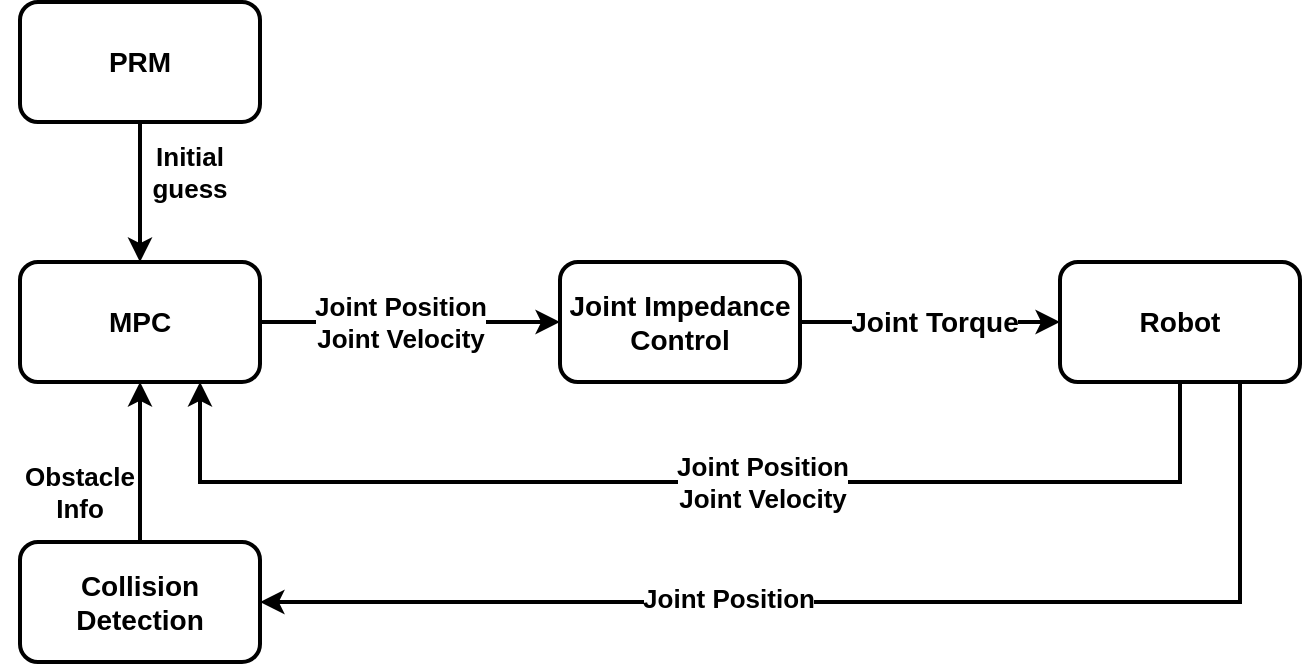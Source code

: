 <mxfile version="14.5.10" type="github">
  <diagram id="zI4bSE7aFxpX7vneduOT" name="Page-1">
    <mxGraphModel dx="1355" dy="745" grid="1" gridSize="10" guides="1" tooltips="1" connect="1" arrows="1" fold="1" page="1" pageScale="1" pageWidth="827" pageHeight="1169" background="#ffffff" math="0" shadow="0">
      <root>
        <mxCell id="0" />
        <mxCell id="1" parent="0" />
        <mxCell id="EL2SVbhgqxkOV3zBF3s5-6" value="" style="edgeStyle=orthogonalEdgeStyle;rounded=0;orthogonalLoop=1;jettySize=auto;html=1;strokeWidth=2;" parent="1" source="EL2SVbhgqxkOV3zBF3s5-1" target="EL2SVbhgqxkOV3zBF3s5-2" edge="1">
          <mxGeometry relative="1" as="geometry" />
        </mxCell>
        <mxCell id="EL2SVbhgqxkOV3zBF3s5-7" value="&lt;font style=&quot;font-size: 13px&quot;&gt;&lt;b&gt;Joint Position&lt;br&gt;Joint Velocity&lt;/b&gt;&lt;/font&gt;" style="edgeLabel;html=1;align=center;verticalAlign=middle;resizable=0;points=[];" parent="EL2SVbhgqxkOV3zBF3s5-6" vertex="1" connectable="0">
          <mxGeometry x="-0.246" y="-1" relative="1" as="geometry">
            <mxPoint x="13" y="-1" as="offset" />
          </mxGeometry>
        </mxCell>
        <mxCell id="EL2SVbhgqxkOV3zBF3s5-1" value="&lt;b&gt;&lt;font style=&quot;font-size: 14px&quot;&gt;MPC&lt;/font&gt;&lt;/b&gt;" style="rounded=1;whiteSpace=wrap;html=1;strokeWidth=2;" parent="1" vertex="1">
          <mxGeometry x="100" y="290" width="120" height="60" as="geometry" />
        </mxCell>
        <mxCell id="EL2SVbhgqxkOV3zBF3s5-4" value="" style="edgeStyle=orthogonalEdgeStyle;rounded=0;orthogonalLoop=1;jettySize=auto;html=1;strokeWidth=2;" parent="1" source="EL2SVbhgqxkOV3zBF3s5-2" target="EL2SVbhgqxkOV3zBF3s5-3" edge="1">
          <mxGeometry relative="1" as="geometry" />
        </mxCell>
        <mxCell id="EL2SVbhgqxkOV3zBF3s5-5" value="&lt;font style=&quot;font-size: 14px&quot;&gt;&lt;b&gt;Joint Torque&lt;/b&gt;&lt;/font&gt;" style="edgeLabel;html=1;align=center;verticalAlign=middle;resizable=0;points=[];" parent="EL2SVbhgqxkOV3zBF3s5-4" vertex="1" connectable="0">
          <mxGeometry x="0.275" relative="1" as="geometry">
            <mxPoint x="-16" as="offset" />
          </mxGeometry>
        </mxCell>
        <mxCell id="EL2SVbhgqxkOV3zBF3s5-2" value="&lt;font style=&quot;font-size: 14px&quot;&gt;&lt;b&gt;Joint Impedance Control&lt;/b&gt;&lt;/font&gt;" style="rounded=1;whiteSpace=wrap;html=1;strokeWidth=2;" parent="1" vertex="1">
          <mxGeometry x="370" y="290" width="120" height="60" as="geometry" />
        </mxCell>
        <mxCell id="EL2SVbhgqxkOV3zBF3s5-9" style="edgeStyle=orthogonalEdgeStyle;rounded=0;orthogonalLoop=1;jettySize=auto;html=1;strokeWidth=2;" parent="1" source="EL2SVbhgqxkOV3zBF3s5-3" edge="1">
          <mxGeometry relative="1" as="geometry">
            <mxPoint x="190" y="350" as="targetPoint" />
            <Array as="points">
              <mxPoint x="680" y="400" />
              <mxPoint x="190" y="400" />
              <mxPoint x="190" y="350" />
            </Array>
          </mxGeometry>
        </mxCell>
        <mxCell id="EL2SVbhgqxkOV3zBF3s5-10" value="&lt;font style=&quot;font-size: 13px&quot;&gt;&lt;b&gt;Joint Position&lt;br&gt;Joint Velocity&lt;/b&gt;&lt;/font&gt;" style="edgeLabel;html=1;align=center;verticalAlign=middle;resizable=0;points=[];" parent="EL2SVbhgqxkOV3zBF3s5-9" vertex="1" connectable="0">
          <mxGeometry x="-0.121" relative="1" as="geometry">
            <mxPoint as="offset" />
          </mxGeometry>
        </mxCell>
        <mxCell id="EL2SVbhgqxkOV3zBF3s5-21" style="edgeStyle=orthogonalEdgeStyle;rounded=0;orthogonalLoop=1;jettySize=auto;html=1;exitX=0.75;exitY=1;exitDx=0;exitDy=0;entryX=1;entryY=0.5;entryDx=0;entryDy=0;strokeWidth=2;" parent="1" source="EL2SVbhgqxkOV3zBF3s5-3" target="EL2SVbhgqxkOV3zBF3s5-15" edge="1">
          <mxGeometry relative="1" as="geometry" />
        </mxCell>
        <mxCell id="EL2SVbhgqxkOV3zBF3s5-22" value="&lt;font style=&quot;font-size: 13px&quot;&gt;&lt;b&gt;Joint Position&lt;/b&gt;&lt;/font&gt;" style="edgeLabel;html=1;align=center;verticalAlign=middle;resizable=0;points=[];" parent="EL2SVbhgqxkOV3zBF3s5-21" vertex="1" connectable="0">
          <mxGeometry x="0.22" y="-2" relative="1" as="geometry">
            <mxPoint as="offset" />
          </mxGeometry>
        </mxCell>
        <mxCell id="EL2SVbhgqxkOV3zBF3s5-3" value="&lt;font style=&quot;font-size: 14px&quot;&gt;&lt;b&gt;Robot&lt;/b&gt;&lt;/font&gt;" style="rounded=1;whiteSpace=wrap;html=1;strokeWidth=2;" parent="1" vertex="1">
          <mxGeometry x="620" y="290" width="120" height="60" as="geometry" />
        </mxCell>
        <mxCell id="EL2SVbhgqxkOV3zBF3s5-12" value="" style="edgeStyle=orthogonalEdgeStyle;rounded=0;orthogonalLoop=1;jettySize=auto;html=1;strokeWidth=2;" parent="1" source="EL2SVbhgqxkOV3zBF3s5-11" target="EL2SVbhgqxkOV3zBF3s5-1" edge="1">
          <mxGeometry relative="1" as="geometry">
            <Array as="points">
              <mxPoint x="160" y="260" />
              <mxPoint x="160" y="260" />
            </Array>
          </mxGeometry>
        </mxCell>
        <mxCell id="EL2SVbhgqxkOV3zBF3s5-11" value="&lt;font style=&quot;font-size: 14px&quot;&gt;&lt;b&gt;PRM&lt;/b&gt;&lt;/font&gt;" style="rounded=1;whiteSpace=wrap;html=1;strokeWidth=2;" parent="1" vertex="1">
          <mxGeometry x="100" y="160" width="120" height="60" as="geometry" />
        </mxCell>
        <mxCell id="EL2SVbhgqxkOV3zBF3s5-14" value="&lt;font size=&quot;1&quot;&gt;&lt;b style=&quot;font-size: 13px&quot;&gt;Initial guess&lt;/b&gt;&lt;/font&gt;" style="text;html=1;strokeColor=none;fillColor=none;align=center;verticalAlign=middle;whiteSpace=wrap;rounded=0;" parent="1" vertex="1">
          <mxGeometry x="150" y="230" width="70" height="30" as="geometry" />
        </mxCell>
        <mxCell id="EL2SVbhgqxkOV3zBF3s5-23" value="" style="edgeStyle=orthogonalEdgeStyle;rounded=0;orthogonalLoop=1;jettySize=auto;html=1;strokeWidth=2;" parent="1" source="EL2SVbhgqxkOV3zBF3s5-15" target="EL2SVbhgqxkOV3zBF3s5-1" edge="1">
          <mxGeometry relative="1" as="geometry" />
        </mxCell>
        <mxCell id="EL2SVbhgqxkOV3zBF3s5-15" value="&lt;font style=&quot;font-size: 14px&quot;&gt;&lt;b&gt;Collision Detection&lt;/b&gt;&lt;/font&gt;" style="rounded=1;whiteSpace=wrap;html=1;strokeWidth=2;" parent="1" vertex="1">
          <mxGeometry x="100" y="430" width="120" height="60" as="geometry" />
        </mxCell>
        <mxCell id="EL2SVbhgqxkOV3zBF3s5-24" value="&lt;font style=&quot;font-size: 13px&quot;&gt;&lt;b&gt;Obstacle&lt;br&gt;Info&lt;/b&gt;&lt;/font&gt;" style="text;html=1;strokeColor=none;fillColor=none;align=center;verticalAlign=middle;whiteSpace=wrap;rounded=0;" parent="1" vertex="1">
          <mxGeometry x="90" y="380" width="80" height="50" as="geometry" />
        </mxCell>
      </root>
    </mxGraphModel>
  </diagram>
</mxfile>
